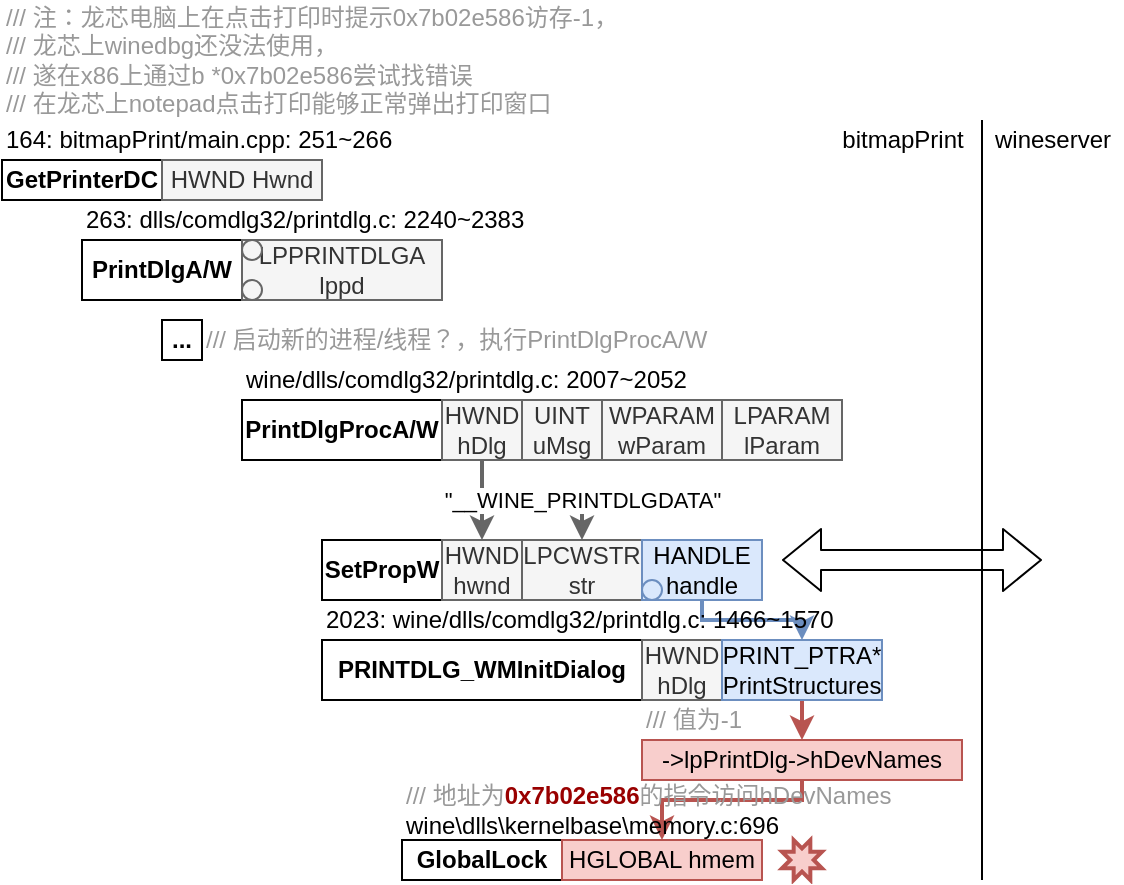 <mxfile compressed="false" version="13.3.9" type="device">
  <diagram id="2mSJxrwBcZirriuZDP77" name="Page-1">
    <mxGraphModel dx="488" dy="296" grid="1" gridSize="10" guides="0" tooltips="1" connect="1" arrows="1" fold="1" page="1" pageScale="1" pageWidth="850" pageHeight="1100" math="0" shadow="0">
      <root>
        <mxCell id="0" />
        <mxCell id="1" parent="0" />
        <mxCell id="ESOSU04UlMjSlMdxmBD_-4" value="" style="shape=flexArrow;endArrow=classic;startArrow=classic;html=1;" parent="1" edge="1">
          <mxGeometry width="50" height="50" relative="1" as="geometry">
            <mxPoint x="470" y="360" as="sourcePoint" />
            <mxPoint x="600" y="360" as="targetPoint" />
          </mxGeometry>
        </mxCell>
        <mxCell id="89sTT5VhspBQtVYe5Niw-1" value="&lt;b&gt;PRINTDLG_WMInitDialog&lt;/b&gt;" style="rounded=0;whiteSpace=wrap;html=1;" parent="1" vertex="1">
          <mxGeometry x="240" y="400" width="160" height="30" as="geometry" />
        </mxCell>
        <mxCell id="89sTT5VhspBQtVYe5Niw-2" value="HWND hDlg" style="rounded=0;whiteSpace=wrap;html=1;fillColor=#f5f5f5;strokeColor=#666666;fontColor=#333333;" parent="1" vertex="1">
          <mxGeometry x="400" y="400" width="40" height="30" as="geometry" />
        </mxCell>
        <mxCell id="89sTT5VhspBQtVYe5Niw-9" style="edgeStyle=orthogonalEdgeStyle;rounded=0;orthogonalLoop=1;jettySize=auto;html=1;strokeWidth=2;fillColor=#f8cecc;strokeColor=#b85450;" parent="1" source="89sTT5VhspBQtVYe5Niw-3" target="89sTT5VhspBQtVYe5Niw-8" edge="1">
          <mxGeometry relative="1" as="geometry">
            <Array as="points">
              <mxPoint x="480" y="430" />
              <mxPoint x="480" y="430" />
            </Array>
          </mxGeometry>
        </mxCell>
        <mxCell id="89sTT5VhspBQtVYe5Niw-3" value="PRINT_PTRA* PrintStructures" style="rounded=0;whiteSpace=wrap;html=1;fillColor=#dae8fc;strokeColor=#6c8ebf;" parent="1" vertex="1">
          <mxGeometry x="440" y="400" width="80" height="30" as="geometry" />
        </mxCell>
        <mxCell id="89sTT5VhspBQtVYe5Niw-5" value="&lt;b&gt;GlobalLock&lt;/b&gt;" style="rounded=0;whiteSpace=wrap;html=1;" parent="1" vertex="1">
          <mxGeometry x="280" y="500" width="80" height="20" as="geometry" />
        </mxCell>
        <mxCell id="89sTT5VhspBQtVYe5Niw-6" value="HGLOBAL hmem" style="rounded=0;whiteSpace=wrap;html=1;fillColor=#f8cecc;strokeColor=#b85450;" parent="1" vertex="1">
          <mxGeometry x="360" y="500" width="100" height="20" as="geometry" />
        </mxCell>
        <mxCell id="89sTT5VhspBQtVYe5Niw-10" style="edgeStyle=orthogonalEdgeStyle;rounded=0;orthogonalLoop=1;jettySize=auto;html=1;strokeWidth=2;fillColor=#f8cecc;strokeColor=#b85450;" parent="1" source="89sTT5VhspBQtVYe5Niw-8" target="89sTT5VhspBQtVYe5Niw-6" edge="1">
          <mxGeometry relative="1" as="geometry">
            <Array as="points">
              <mxPoint x="480" y="480" />
              <mxPoint x="410" y="480" />
            </Array>
          </mxGeometry>
        </mxCell>
        <mxCell id="89sTT5VhspBQtVYe5Niw-8" value="-&amp;gt;lpPrintDlg-&amp;gt;hDevNames" style="rounded=0;whiteSpace=wrap;html=1;fillColor=#f8cecc;strokeColor=#b85450;" parent="1" vertex="1">
          <mxGeometry x="400" y="450" width="160" height="20" as="geometry" />
        </mxCell>
        <mxCell id="89sTT5VhspBQtVYe5Niw-11" value="" style="verticalLabelPosition=bottom;verticalAlign=top;html=1;shape=mxgraph.basic.8_point_star;fillColor=#f8cecc;strokeColor=#b85450;strokeWidth=2;" parent="1" vertex="1">
          <mxGeometry x="470" y="500" width="20" height="20" as="geometry" />
        </mxCell>
        <mxCell id="89sTT5VhspBQtVYe5Niw-12" value="&lt;font color=&quot;#999999&quot;&gt;/// 值为-1&lt;/font&gt;" style="text;html=1;align=left;verticalAlign=middle;resizable=0;points=[];autosize=1;" parent="1" vertex="1">
          <mxGeometry x="400" y="430" width="60" height="20" as="geometry" />
        </mxCell>
        <mxCell id="89sTT5VhspBQtVYe5Niw-14" value="&lt;font color=&quot;#999999&quot;&gt;///&amp;nbsp;地址为&lt;/font&gt;&lt;font color=&quot;#990000&quot;&gt;&lt;b&gt;0x7b02e586&lt;/b&gt;&lt;/font&gt;&lt;font color=&quot;#999999&quot;&gt;的指令访问hDevNames&lt;/font&gt;&lt;br&gt;wine\dlls\kernelbase\memory.c:696" style="text;html=1;align=left;verticalAlign=middle;resizable=0;points=[];autosize=1;" parent="1" vertex="1">
          <mxGeometry x="280" y="470" width="260" height="30" as="geometry" />
        </mxCell>
        <mxCell id="89sTT5VhspBQtVYe5Niw-15" value="&lt;font color=&quot;#999999&quot;&gt;/// 注：龙芯电脑上在点击打印时提示0x7b02e586访存-1，&lt;br&gt;/// 龙芯上winedbg还没法使用，&lt;br&gt;/// 遂在x86上通过b *0x7b02e586尝试找错误&lt;br&gt;///&amp;nbsp;&lt;/font&gt;&lt;span style=&quot;color: rgb(153 , 153 , 153)&quot;&gt;在龙芯上&lt;/span&gt;&lt;font color=&quot;#999999&quot;&gt;notepad点击打印能够正常弹出打印窗口&lt;br&gt;&lt;/font&gt;" style="text;html=1;align=left;verticalAlign=middle;resizable=0;points=[];autosize=1;" parent="1" vertex="1">
          <mxGeometry x="80" y="80" width="320" height="60" as="geometry" />
        </mxCell>
        <mxCell id="89sTT5VhspBQtVYe5Niw-16" value="&lt;b&gt;PrintDlgProcA/W&lt;/b&gt;" style="rounded=0;whiteSpace=wrap;html=1;strokeWidth=1;" parent="1" vertex="1">
          <mxGeometry x="200" y="280" width="100" height="30" as="geometry" />
        </mxCell>
        <mxCell id="89sTT5VhspBQtVYe5Niw-28" style="edgeStyle=orthogonalEdgeStyle;rounded=0;orthogonalLoop=1;jettySize=auto;html=1;strokeWidth=2;fillColor=#f5f5f5;strokeColor=#666666;" parent="1" source="89sTT5VhspBQtVYe5Niw-17" target="89sTT5VhspBQtVYe5Niw-23" edge="1">
          <mxGeometry relative="1" as="geometry" />
        </mxCell>
        <mxCell id="89sTT5VhspBQtVYe5Niw-17" value="HWND hDlg" style="rounded=0;whiteSpace=wrap;html=1;strokeWidth=1;fillColor=#f5f5f5;strokeColor=#666666;fontColor=#333333;" parent="1" vertex="1">
          <mxGeometry x="300" y="280" width="40" height="30" as="geometry" />
        </mxCell>
        <mxCell id="89sTT5VhspBQtVYe5Niw-18" value="UINT uMsg" style="rounded=0;whiteSpace=wrap;html=1;strokeWidth=1;fillColor=#f5f5f5;strokeColor=#666666;fontColor=#333333;" parent="1" vertex="1">
          <mxGeometry x="340" y="280" width="40" height="30" as="geometry" />
        </mxCell>
        <mxCell id="89sTT5VhspBQtVYe5Niw-19" value="WPARAM wParam" style="rounded=0;whiteSpace=wrap;html=1;strokeWidth=1;fillColor=#f5f5f5;strokeColor=#666666;fontColor=#333333;" parent="1" vertex="1">
          <mxGeometry x="380" y="280" width="60" height="30" as="geometry" />
        </mxCell>
        <mxCell id="89sTT5VhspBQtVYe5Niw-20" value="LPARAM lParam" style="rounded=0;whiteSpace=wrap;html=1;strokeWidth=1;fillColor=#f5f5f5;strokeColor=#666666;fontColor=#333333;" parent="1" vertex="1">
          <mxGeometry x="440" y="280" width="60" height="30" as="geometry" />
        </mxCell>
        <mxCell id="89sTT5VhspBQtVYe5Niw-21" value="wine/dlls/comdlg32/printdlg.c: 2007~2052" style="text;html=1;align=left;verticalAlign=middle;resizable=0;points=[];autosize=1;" parent="1" vertex="1">
          <mxGeometry x="200" y="260" width="240" height="20" as="geometry" />
        </mxCell>
        <mxCell id="89sTT5VhspBQtVYe5Niw-22" value="&lt;b&gt;SetPropW&lt;/b&gt;" style="rounded=0;whiteSpace=wrap;html=1;strokeWidth=1;" parent="1" vertex="1">
          <mxGeometry x="240" y="350" width="60" height="30" as="geometry" />
        </mxCell>
        <mxCell id="89sTT5VhspBQtVYe5Niw-23" value="HWND hwnd" style="rounded=0;whiteSpace=wrap;html=1;strokeWidth=1;fillColor=#f5f5f5;strokeColor=#666666;fontColor=#333333;" parent="1" vertex="1">
          <mxGeometry x="300" y="350" width="40" height="30" as="geometry" />
        </mxCell>
        <mxCell id="89sTT5VhspBQtVYe5Niw-29" style="edgeStyle=orthogonalEdgeStyle;rounded=0;orthogonalLoop=1;jettySize=auto;html=1;strokeWidth=2;fillColor=#dae8fc;strokeColor=#6c8ebf;" parent="1" source="Tnlenz-YrEGCsKe4aS3G-1" target="89sTT5VhspBQtVYe5Niw-3" edge="1">
          <mxGeometry relative="1" as="geometry">
            <Array as="points">
              <mxPoint x="430" y="390" />
              <mxPoint x="480" y="390" />
            </Array>
          </mxGeometry>
        </mxCell>
        <mxCell id="89sTT5VhspBQtVYe5Niw-24" value="LPCWSTR str" style="rounded=0;whiteSpace=wrap;html=1;strokeWidth=1;fillColor=#f5f5f5;strokeColor=#666666;fontColor=#333333;" parent="1" vertex="1">
          <mxGeometry x="340" y="350" width="60" height="30" as="geometry" />
        </mxCell>
        <mxCell id="89sTT5VhspBQtVYe5Niw-27" value="&quot;__WINE_PRINTDLGDATA&quot;" style="endArrow=classic;html=1;strokeWidth=2;fillColor=#f5f5f5;strokeColor=#666666;" parent="1" target="89sTT5VhspBQtVYe5Niw-24" edge="1">
          <mxGeometry x="-1" width="50" height="50" relative="1" as="geometry">
            <mxPoint x="370" y="330" as="sourcePoint" />
            <mxPoint x="400" y="370" as="targetPoint" />
            <mxPoint as="offset" />
          </mxGeometry>
        </mxCell>
        <mxCell id="89sTT5VhspBQtVYe5Niw-4" value="2023: wine/dlls/comdlg32/printdlg.c: 1466~1570" style="text;html=1;align=left;verticalAlign=middle;resizable=0;points=[];autosize=1;" parent="1" vertex="1">
          <mxGeometry x="240" y="380" width="270" height="20" as="geometry" />
        </mxCell>
        <mxCell id="89sTT5VhspBQtVYe5Niw-30" value="&lt;b&gt;GetPrinterDC&lt;/b&gt;" style="rounded=0;whiteSpace=wrap;html=1;strokeWidth=1;" parent="1" vertex="1">
          <mxGeometry x="80" y="160" width="80" height="20" as="geometry" />
        </mxCell>
        <mxCell id="89sTT5VhspBQtVYe5Niw-31" value="HWND Hwnd" style="rounded=0;whiteSpace=wrap;html=1;strokeWidth=1;fillColor=#f5f5f5;strokeColor=#666666;fontColor=#333333;" parent="1" vertex="1">
          <mxGeometry x="160" y="160" width="80" height="20" as="geometry" />
        </mxCell>
        <mxCell id="89sTT5VhspBQtVYe5Niw-32" value="164: bitmapPrint/main.cpp: 251~266" style="text;html=1;align=left;verticalAlign=middle;resizable=0;points=[];autosize=1;" parent="1" vertex="1">
          <mxGeometry x="80" y="140" width="210" height="20" as="geometry" />
        </mxCell>
        <mxCell id="89sTT5VhspBQtVYe5Niw-33" value="&lt;b&gt;PrintDlgA/W&lt;/b&gt;" style="rounded=0;whiteSpace=wrap;html=1;strokeWidth=1;" parent="1" vertex="1">
          <mxGeometry x="120" y="200" width="80" height="30" as="geometry" />
        </mxCell>
        <mxCell id="89sTT5VhspBQtVYe5Niw-34" value="LPPRINTDLGA lppd" style="rounded=0;whiteSpace=wrap;html=1;strokeWidth=1;fillColor=#f5f5f5;strokeColor=#666666;fontColor=#333333;" parent="1" vertex="1">
          <mxGeometry x="200" y="200" width="100" height="30" as="geometry" />
        </mxCell>
        <mxCell id="89sTT5VhspBQtVYe5Niw-35" value="" style="ellipse;whiteSpace=wrap;html=1;aspect=fixed;strokeWidth=1;fillColor=#f5f5f5;strokeColor=#666666;fontColor=#333333;" parent="1" vertex="1">
          <mxGeometry x="200" y="200" width="10" height="10" as="geometry" />
        </mxCell>
        <mxCell id="89sTT5VhspBQtVYe5Niw-36" value="" style="ellipse;whiteSpace=wrap;html=1;aspect=fixed;strokeWidth=1;fillColor=#f5f5f5;strokeColor=#666666;fontColor=#333333;" parent="1" vertex="1">
          <mxGeometry x="200" y="220" width="10" height="10" as="geometry" />
        </mxCell>
        <mxCell id="89sTT5VhspBQtVYe5Niw-38" value="263: dlls/comdlg32/printdlg.c: 2240~2383" style="text;html=1;align=left;verticalAlign=middle;resizable=0;points=[];autosize=1;" parent="1" vertex="1">
          <mxGeometry x="120" y="180" width="230" height="20" as="geometry" />
        </mxCell>
        <mxCell id="ai_S9ebSl6N7mFLSwqkh-3" value="&lt;b&gt;...&lt;/b&gt;" style="rounded=0;whiteSpace=wrap;html=1;" parent="1" vertex="1">
          <mxGeometry x="160" y="240" width="20" height="20" as="geometry" />
        </mxCell>
        <mxCell id="ESOSU04UlMjSlMdxmBD_-1" value="" style="endArrow=none;html=1;" parent="1" edge="1">
          <mxGeometry width="50" height="50" relative="1" as="geometry">
            <mxPoint x="570" y="520" as="sourcePoint" />
            <mxPoint x="570" y="140" as="targetPoint" />
          </mxGeometry>
        </mxCell>
        <mxCell id="ESOSU04UlMjSlMdxmBD_-2" value="bitmapPrint" style="text;html=1;align=center;verticalAlign=middle;resizable=0;points=[];autosize=1;" parent="1" vertex="1">
          <mxGeometry x="490" y="140" width="80" height="20" as="geometry" />
        </mxCell>
        <mxCell id="ESOSU04UlMjSlMdxmBD_-3" value="wineserver" style="text;html=1;align=center;verticalAlign=middle;resizable=0;points=[];autosize=1;" parent="1" vertex="1">
          <mxGeometry x="570" y="140" width="70" height="20" as="geometry" />
        </mxCell>
        <mxCell id="Tnlenz-YrEGCsKe4aS3G-1" value="HANDLE handle" style="rounded=0;whiteSpace=wrap;html=1;fillColor=#dae8fc;strokeColor=#6c8ebf;" vertex="1" parent="1">
          <mxGeometry x="400" y="350" width="60" height="30" as="geometry" />
        </mxCell>
        <mxCell id="Tnlenz-YrEGCsKe4aS3G-2" value="" style="ellipse;whiteSpace=wrap;html=1;aspect=fixed;strokeWidth=1;fillColor=#dae8fc;strokeColor=#6c8ebf;" vertex="1" parent="1">
          <mxGeometry x="400" y="370" width="10" height="10" as="geometry" />
        </mxCell>
        <mxCell id="Tnlenz-YrEGCsKe4aS3G-3" value="&lt;font color=&quot;#999999&quot;&gt;/// 启动新的进程/线程？，执行PrintDlgProcA/W&lt;/font&gt;" style="text;html=1;align=left;verticalAlign=middle;resizable=0;points=[];autosize=1;" vertex="1" parent="1">
          <mxGeometry x="180" y="240" width="270" height="20" as="geometry" />
        </mxCell>
      </root>
    </mxGraphModel>
  </diagram>
</mxfile>
